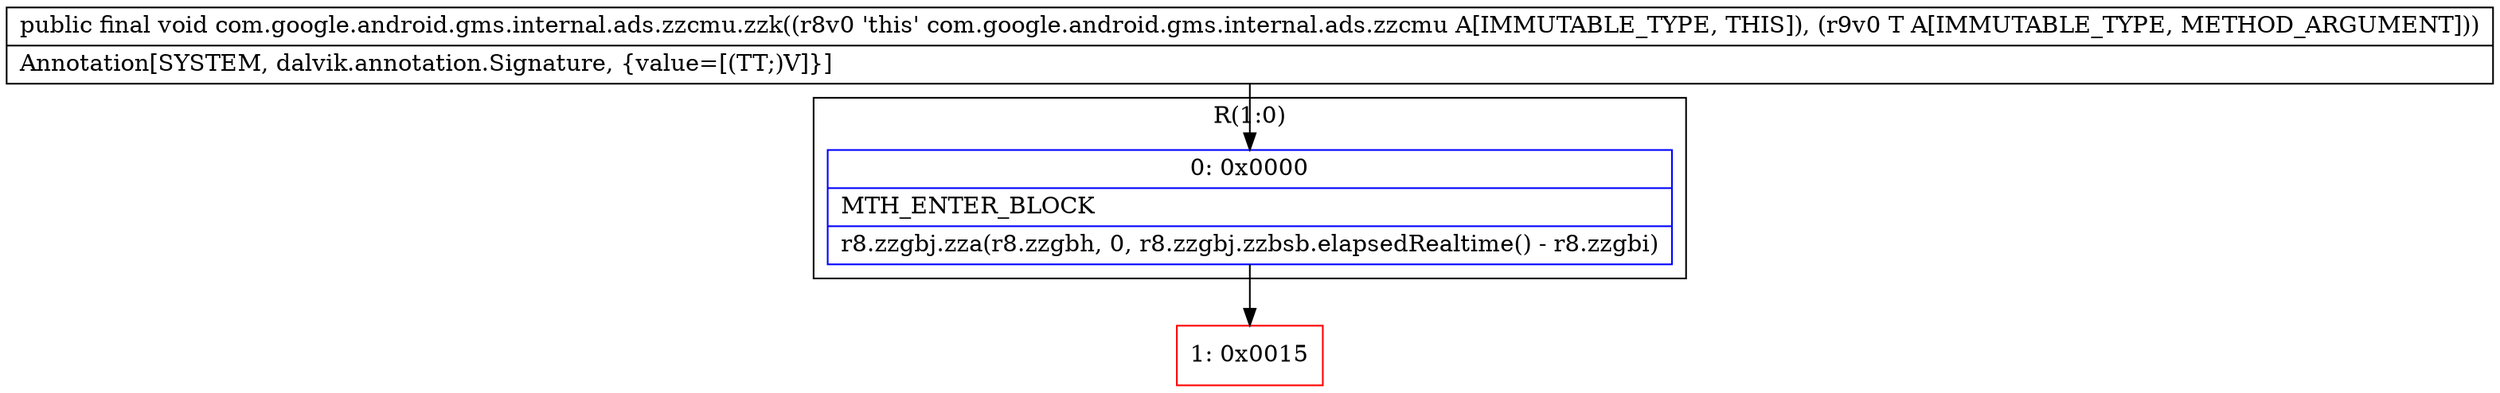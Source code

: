 digraph "CFG forcom.google.android.gms.internal.ads.zzcmu.zzk(Ljava\/lang\/Object;)V" {
subgraph cluster_Region_683860511 {
label = "R(1:0)";
node [shape=record,color=blue];
Node_0 [shape=record,label="{0\:\ 0x0000|MTH_ENTER_BLOCK\l|r8.zzgbj.zza(r8.zzgbh, 0, r8.zzgbj.zzbsb.elapsedRealtime() \- r8.zzgbi)\l}"];
}
Node_1 [shape=record,color=red,label="{1\:\ 0x0015}"];
MethodNode[shape=record,label="{public final void com.google.android.gms.internal.ads.zzcmu.zzk((r8v0 'this' com.google.android.gms.internal.ads.zzcmu A[IMMUTABLE_TYPE, THIS]), (r9v0 T A[IMMUTABLE_TYPE, METHOD_ARGUMENT]))  | Annotation[SYSTEM, dalvik.annotation.Signature, \{value=[(TT;)V]\}]\l}"];
MethodNode -> Node_0;
Node_0 -> Node_1;
}

